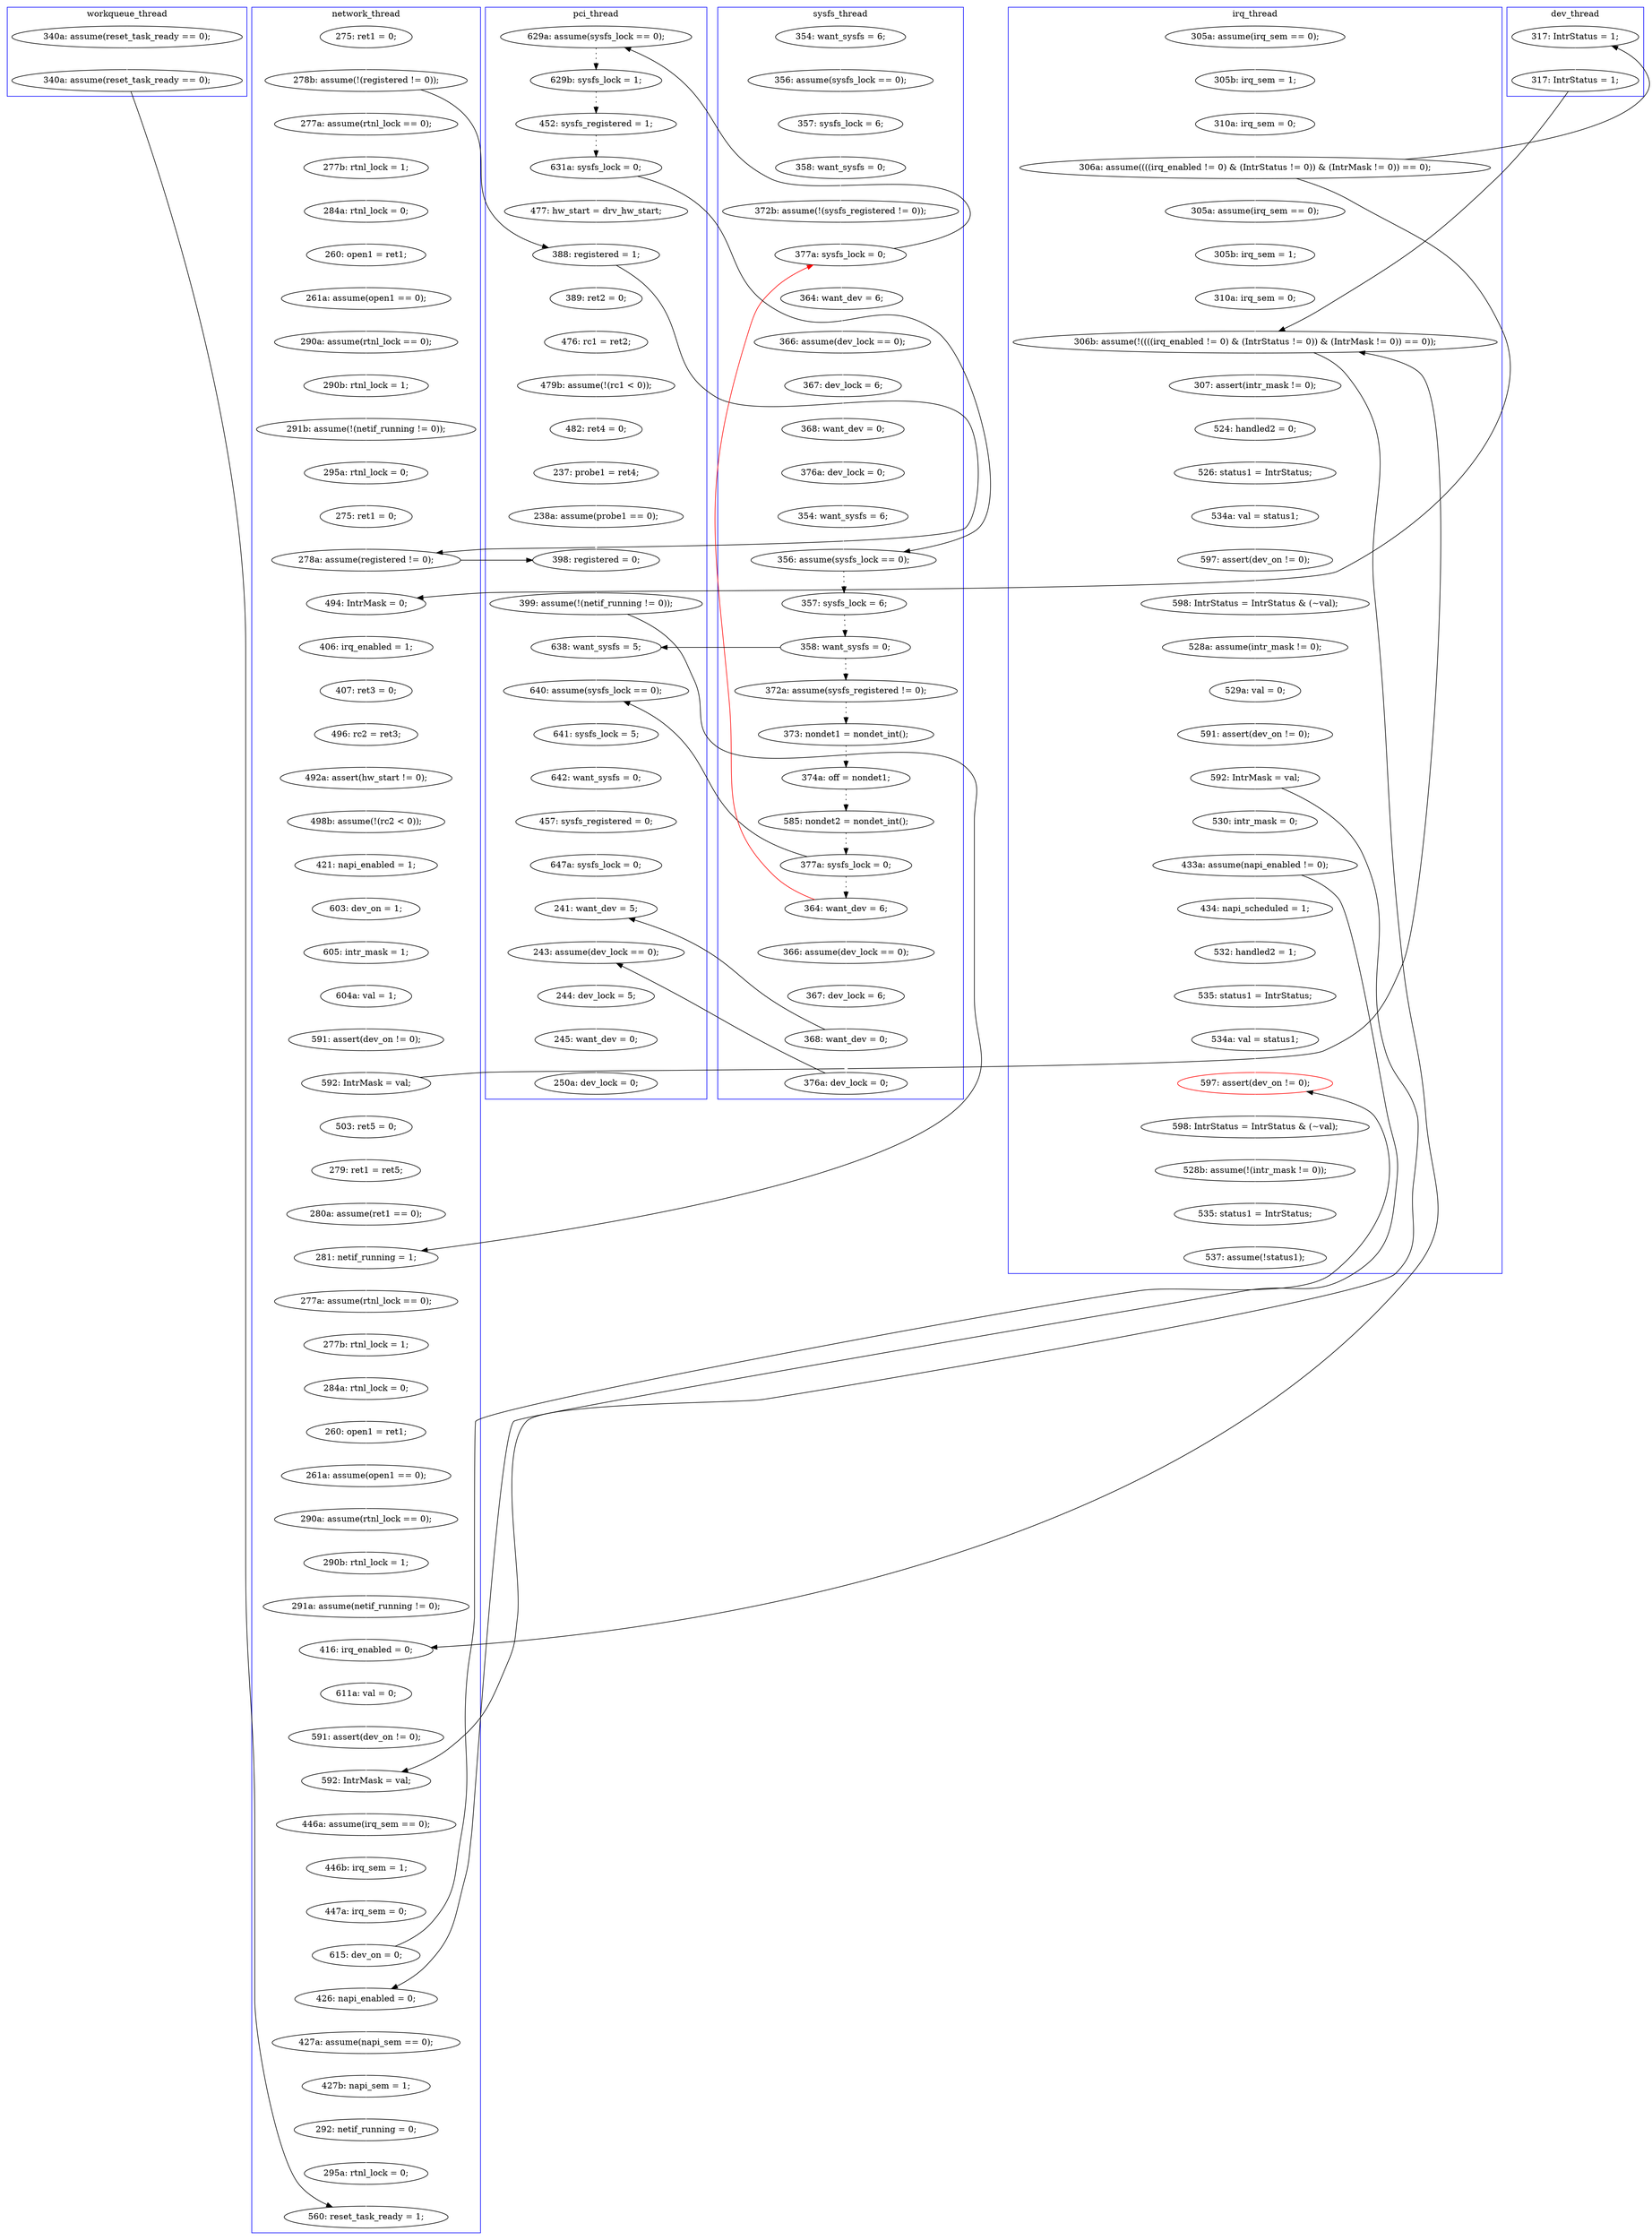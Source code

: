 digraph Counterexample {
	204 -> 205 [color = white, style = solid]
	163 -> 164 [color = black, style = dotted]
	142 -> 143 [color = white, style = solid]
	51 -> 53 [color = white, style = solid]
	207 -> 250 [color = black, style = solid, constraint = false]
	145 -> 147 [color = white, style = solid]
	170 -> 216 [color = black, style = solid, constraint = false]
	213 -> 214 [color = white, style = solid]
	303 -> 304 [color = white, style = solid]
	263 -> 264 [color = white, style = solid]
	218 -> 222 [color = white, style = solid]
	269 -> 270 [color = white, style = solid]
	112 -> 113 [color = white, style = solid]
	68 -> 69 [color = white, style = solid]
	216 -> 217 [color = white, style = solid]
	285 -> 290 [color = white, style = solid]
	52 -> 106 [color = black, style = solid, constraint = false]
	197 -> 198 [color = white, style = solid]
	113 -> 116 [color = white, style = solid]
	130 -> 136 [color = black, style = solid, constraint = false]
	108 -> 111 [color = white, style = solid]
	284 -> 285 [color = white, style = solid]
	57 -> 159 [color = white, style = solid]
	186 -> 207 [color = black, style = solid, constraint = false]
	178 -> 185 [color = white, style = solid]
	171 -> 180 [color = white, style = solid]
	168 -> 170 [color = black, style = dotted]
	152 -> 179 [color = white, style = solid]
	314 -> 317 [color = white, style = solid]
	65 -> 68 [color = white, style = solid]
	198 -> 201 [color = white, style = solid]
	190 -> 193 [color = white, style = solid]
	99 -> 101 [color = white, style = solid]
	47 -> 48 [color = white, style = solid]
	141 -> 142 [color = white, style = solid]
	165 -> 168 [color = black, style = dotted]
	231 -> 232 [color = white, style = solid]
	53 -> 57 [color = white, style = solid]
	232 -> 234 [color = white, style = solid]
	228 -> 231 [color = white, style = solid]
	73 -> 87 [color = white, style = solid]
	217 -> 218 [color = white, style = solid]
	170 -> 171 [color = black, style = dotted]
	124 -> 130 [color = white, style = solid]
	116 -> 136 [color = white, style = solid]
	256 -> 257 [color = white, style = solid]
	321 -> 323 [color = white, style = solid]
	177 -> 178 [color = white, style = solid]
	147 -> 150 [color = white, style = solid]
	99 -> 159 [color = black, style = solid, constraint = false]
	107 -> 108 [color = white, style = solid]
	207 -> 208 [color = white, style = solid]
	69 -> 73 [color = white, style = solid]
	268 -> 269 [color = white, style = solid]
	74 -> 75 [color = white, style = solid]
	245 -> 250 [color = white, style = solid]
	76 -> 78 [color = white, style = solid]
	39 -> 40 [color = white, style = solid]
	202 -> 207 [color = black, style = solid, constraint = false]
	58 -> 59 [color = white, style = solid]
	201 -> 242 [color = white, style = solid]
	214 -> 225 [color = white, style = solid]
	59 -> 61 [color = white, style = solid]
	48 -> 49 [color = white, style = solid]
	257 -> 261 [color = white, style = solid]
	159 -> 160 [color = black, style = dotted]
	242 -> 243 [color = white, style = solid]
	161 -> 179 [color = black, style = solid, constraint = false]
	193 -> 194 [color = white, style = solid]
	235 -> 237 [color = white, style = solid]
	174 -> 290 [color = black, style = solid, constraint = false]
	277 -> 280 [color = white, style = solid]
	40 -> 41 [color = white, style = solid]
	78 -> 155 [color = black, style = solid, constraint = false]
	301 -> 302 [color = white, style = solid]
	180 -> 181 [color = white, style = solid]
	296 -> 312 [color = white, style = solid]
	273 -> 277 [color = white, style = solid]
	97 -> 99 [color = black, style = dotted]
	302 -> 303 [color = white, style = solid]
	179 -> 216 [color = white, style = solid]
	111 -> 112 [color = white, style = solid]
	171 -> 47 [color = red, style = solid, constraint = false]
	278 -> 296 [color = white, style = solid]
	38 -> 39 [color = white, style = solid]
	93 -> 97 [color = black, style = dotted]
	312 -> 314 [color = white, style = solid]
	52 -> 58 [color = white, style = solid]
	250 -> 259 [color = white, style = solid]
	84 -> 174 [color = white, style = solid]
	222 -> 224 [color = white, style = solid]
	75 -> 76 [color = white, style = solid]
	50 -> 51 [color = white, style = solid]
	280 -> 281 [color = white, style = solid]
	261 -> 278 [color = white, style = solid]
	106 -> 107 [color = white, style = solid]
	106 -> 130 [color = black, style = solid, constraint = false]
	300 -> 301 [color = white, style = solid]
	78 -> 203 [color = white, style = solid]
	135 -> 141 [color = white, style = solid]
	62 -> 65 [color = white, style = solid]
	143 -> 145 [color = white, style = solid]
	181 -> 182 [color = white, style = solid]
	155 -> 202 [color = white, style = solid]
	317 -> 321 [color = white, style = solid]
	208 -> 213 [color = white, style = solid]
	195 -> 196 [color = white, style = solid]
	152 -> 194 [color = black, style = solid, constraint = false]
	78 -> 135 [color = black, style = solid, constraint = false]
	150 -> 176 [color = white, style = solid]
	205 -> 207 [color = white, style = solid]
	224 -> 300 [color = white, style = solid]
	43 -> 47 [color = white, style = solid]
	41 -> 43 [color = white, style = solid]
	194 -> 195 [color = white, style = solid]
	256 -> 277 [color = black, style = solid, constraint = false]
	273 -> 312 [color = black, style = solid, constraint = false]
	101 -> 106 [color = white, style = solid]
	160 -> 161 [color = black, style = dotted]
	243 -> 245 [color = white, style = solid]
	235 -> 264 [color = black, style = solid, constraint = false]
	259 -> 263 [color = white, style = solid]
	130 -> 135 [color = white, style = solid]
	225 -> 227 [color = white, style = solid]
	237 -> 256 [color = white, style = solid]
	176 -> 177 [color = white, style = solid]
	196 -> 197 [color = white, style = solid]
	45 -> 52 [color = white, style = solid]
	61 -> 62 [color = white, style = solid]
	281 -> 284 [color = white, style = solid]
	161 -> 163 [color = black, style = dotted]
	189 -> 190 [color = white, style = solid]
	186 -> 189 [color = white, style = solid]
	185 -> 186 [color = white, style = solid]
	182 -> 183 [color = white, style = solid]
	234 -> 235 [color = white, style = solid]
	264 -> 268 [color = white, style = solid]
	87 -> 124 [color = white, style = solid]
	47 -> 92 [color = black, style = solid, constraint = false]
	270 -> 273 [color = white, style = solid]
	164 -> 165 [color = black, style = dotted]
	227 -> 228 [color = white, style = solid]
	136 -> 152 [color = white, style = solid]
	182 -> 300 [color = black, style = solid, constraint = false]
	183 -> 301 [color = black, style = solid, constraint = false]
	92 -> 93 [color = black, style = dotted]
	49 -> 50 [color = white, style = solid]
	203 -> 204 [color = white, style = solid]
	subgraph cluster7 {
		label = dev_thread
		color = blue
		155  [label = "317: IntrStatus = 1;"]
		202  [label = "317: IntrStatus = 1;"]
	}
	subgraph cluster5 {
		label = workqueue_thread
		color = blue
		174  [label = "340a: assume(reset_task_ready == 0);"]
		84  [label = "340a: assume(reset_task_ready == 0);"]
	}
	subgraph cluster6 {
		label = sysfs_thread
		color = blue
		47  [label = "377a: sysfs_lock = 0;"]
		53  [label = "376a: dev_lock = 0;"]
		43  [label = "372b: assume(!(sysfs_registered != 0));"]
		161  [label = "358: want_sysfs = 0;"]
		57  [label = "354: want_sysfs = 6;"]
		163  [label = "372a: assume(sysfs_registered != 0);"]
		159  [label = "356: assume(sysfs_lock == 0);"]
		38  [label = "354: want_sysfs = 6;"]
		39  [label = "356: assume(sysfs_lock == 0);"]
		170  [label = "377a: sysfs_lock = 0;"]
		160  [label = "357: sysfs_lock = 6;"]
		164  [label = "373: nondet1 = nondet_int();"]
		49  [label = "366: assume(dev_lock == 0);"]
		182  [label = "368: want_dev = 0;"]
		171  [label = "364: want_dev = 6;"]
		40  [label = "357: sysfs_lock = 6;"]
		183  [label = "376a: dev_lock = 0;"]
		50  [label = "367: dev_lock = 6;"]
		41  [label = "358: want_sysfs = 0;"]
		51  [label = "368: want_dev = 0;"]
		180  [label = "366: assume(dev_lock == 0);"]
		48  [label = "364: want_dev = 6;"]
		165  [label = "374a: off = nondet1;"]
		168  [label = "585: nondet2 = nondet_int();"]
		181  [label = "367: dev_lock = 6;"]
	}
	subgraph cluster2 {
		label = network_thread
		color = blue
		242  [label = "290a: assume(rtnl_lock == 0);"]
		245  [label = "291a: assume(netif_running != 0);"]
		190  [label = "279: ret1 = ret5;"]
		178  [label = "604a: val = 1;"]
		130  [label = "278a: assume(registered != 0);"]
		197  [label = "284a: rtnl_lock = 0;"]
		193  [label = "280a: assume(ret1 == 0);"]
		189  [label = "503: ret5 = 0;"]
		243  [label = "290b: rtnl_lock = 1;"]
		264  [label = "592: IntrMask = val;"]
		177  [label = "605: intr_mask = 1;"]
		250  [label = "416: irq_enabled = 0;"]
		52  [label = "278b: assume(!(registered != 0));"]
		194  [label = "281: netif_running = 1;"]
		284  [label = "292: netif_running = 0;"]
		185  [label = "591: assert(dev_on != 0);"]
		150  [label = "421: napi_enabled = 1;"]
		269  [label = "446b: irq_sem = 1;"]
		65  [label = "261a: assume(open1 == 0);"]
		124  [label = "275: ret1 = 0;"]
		277  [label = "426: napi_enabled = 0;"]
		186  [label = "592: IntrMask = val;"]
		280  [label = "427a: assume(napi_sem == 0);"]
		68  [label = "290a: assume(rtnl_lock == 0);"]
		69  [label = "290b: rtnl_lock = 1;"]
		147  [label = "498b: assume(!(rc2 < 0));"]
		270  [label = "447a: irq_sem = 0;"]
		263  [label = "591: assert(dev_on != 0);"]
		61  [label = "284a: rtnl_lock = 0;"]
		201  [label = "261a: assume(open1 == 0);"]
		145  [label = "492a: assert(hw_start != 0);"]
		59  [label = "277b: rtnl_lock = 1;"]
		281  [label = "427b: napi_sem = 1;"]
		141  [label = "406: irq_enabled = 1;"]
		142  [label = "407: ret3 = 0;"]
		196  [label = "277b: rtnl_lock = 1;"]
		143  [label = "496: rc2 = ret3;"]
		58  [label = "277a: assume(rtnl_lock == 0);"]
		62  [label = "260: open1 = ret1;"]
		273  [label = "615: dev_on = 0;"]
		268  [label = "446a: assume(irq_sem == 0);"]
		176  [label = "603: dev_on = 1;"]
		73  [label = "291b: assume(!(netif_running != 0));"]
		87  [label = "295a: rtnl_lock = 0;"]
		290  [label = "560: reset_task_ready = 1;"]
		285  [label = "295a: rtnl_lock = 0;"]
		259  [label = "611a: val = 0;"]
		135  [label = "494: IntrMask = 0;"]
		195  [label = "277a: assume(rtnl_lock == 0);"]
		45  [label = "275: ret1 = 0;"]
		198  [label = "260: open1 = ret1;"]
	}
	subgraph cluster3 {
		label = irq_thread
		color = blue
		232  [label = "529a: val = 0;"]
		76  [label = "310a: irq_sem = 0;"]
		78  [label = "306a: assume((((irq_enabled != 0) & (IntrStatus != 0)) & (IntrMask != 0)) == 0);"]
		74  [label = "305a: assume(irq_sem == 0);"]
		75  [label = "305b: irq_sem = 1;"]
		227  [label = "597: assert(dev_on != 0);"]
		317  [label = "528b: assume(!(intr_mask != 0));"]
		314  [label = "598: IntrStatus = IntrStatus & (~val);"]
		321  [label = "535: status1 = IntrStatus;"]
		225  [label = "534a: val = status1;"]
		323  [label = "537: assume(!status1);"]
		214  [label = "526: status1 = IntrStatus;"]
		312  [label = "597: assert(dev_on != 0);", color = red]
		205  [label = "310a: irq_sem = 0;"]
		257  [label = "434: napi_scheduled = 1;"]
		213  [label = "524: handled2 = 0;"]
		278  [label = "535: status1 = IntrStatus;"]
		296  [label = "534a: val = status1;"]
		203  [label = "305a: assume(irq_sem == 0);"]
		207  [label = "306b: assume(!((((irq_enabled != 0) & (IntrStatus != 0)) & (IntrMask != 0)) == 0));"]
		237  [label = "530: intr_mask = 0;"]
		231  [label = "528a: assume(intr_mask != 0);"]
		235  [label = "592: IntrMask = val;"]
		261  [label = "532: handled2 = 1;"]
		256  [label = "433a: assume(napi_enabled != 0);"]
		234  [label = "591: assert(dev_on != 0);"]
		228  [label = "598: IntrStatus = IntrStatus & (~val);"]
		208  [label = "307: assert(intr_mask != 0);"]
		204  [label = "305b: irq_sem = 1;"]
	}
	subgraph cluster1 {
		label = pci_thread
		color = blue
		300  [label = "241: want_dev = 5;"]
		108  [label = "476: rc1 = ret2;"]
		222  [label = "457: sysfs_registered = 0;"]
		218  [label = "642: want_sysfs = 0;"]
		93  [label = "629b: sysfs_lock = 1;"]
		97  [label = "452: sysfs_registered = 1;"]
		179  [label = "638: want_sysfs = 5;"]
		152  [label = "399: assume(!(netif_running != 0));"]
		304  [label = "250a: dev_lock = 0;"]
		112  [label = "482: ret4 = 0;"]
		116  [label = "238a: assume(probe1 == 0);"]
		136  [label = "398: registered = 0;"]
		301  [label = "243: assume(dev_lock == 0);"]
		224  [label = "647a: sysfs_lock = 0;"]
		113  [label = "237: probe1 = ret4;"]
		92  [label = "629a: assume(sysfs_lock == 0);"]
		106  [label = "388: registered = 1;"]
		303  [label = "245: want_dev = 0;"]
		101  [label = "477: hw_start = drv_hw_start;"]
		302  [label = "244: dev_lock = 5;"]
		107  [label = "389: ret2 = 0;"]
		216  [label = "640: assume(sysfs_lock == 0);"]
		99  [label = "631a: sysfs_lock = 0;"]
		217  [label = "641: sysfs_lock = 5;"]
		111  [label = "479b: assume(!(rc1 < 0));"]
	}
}